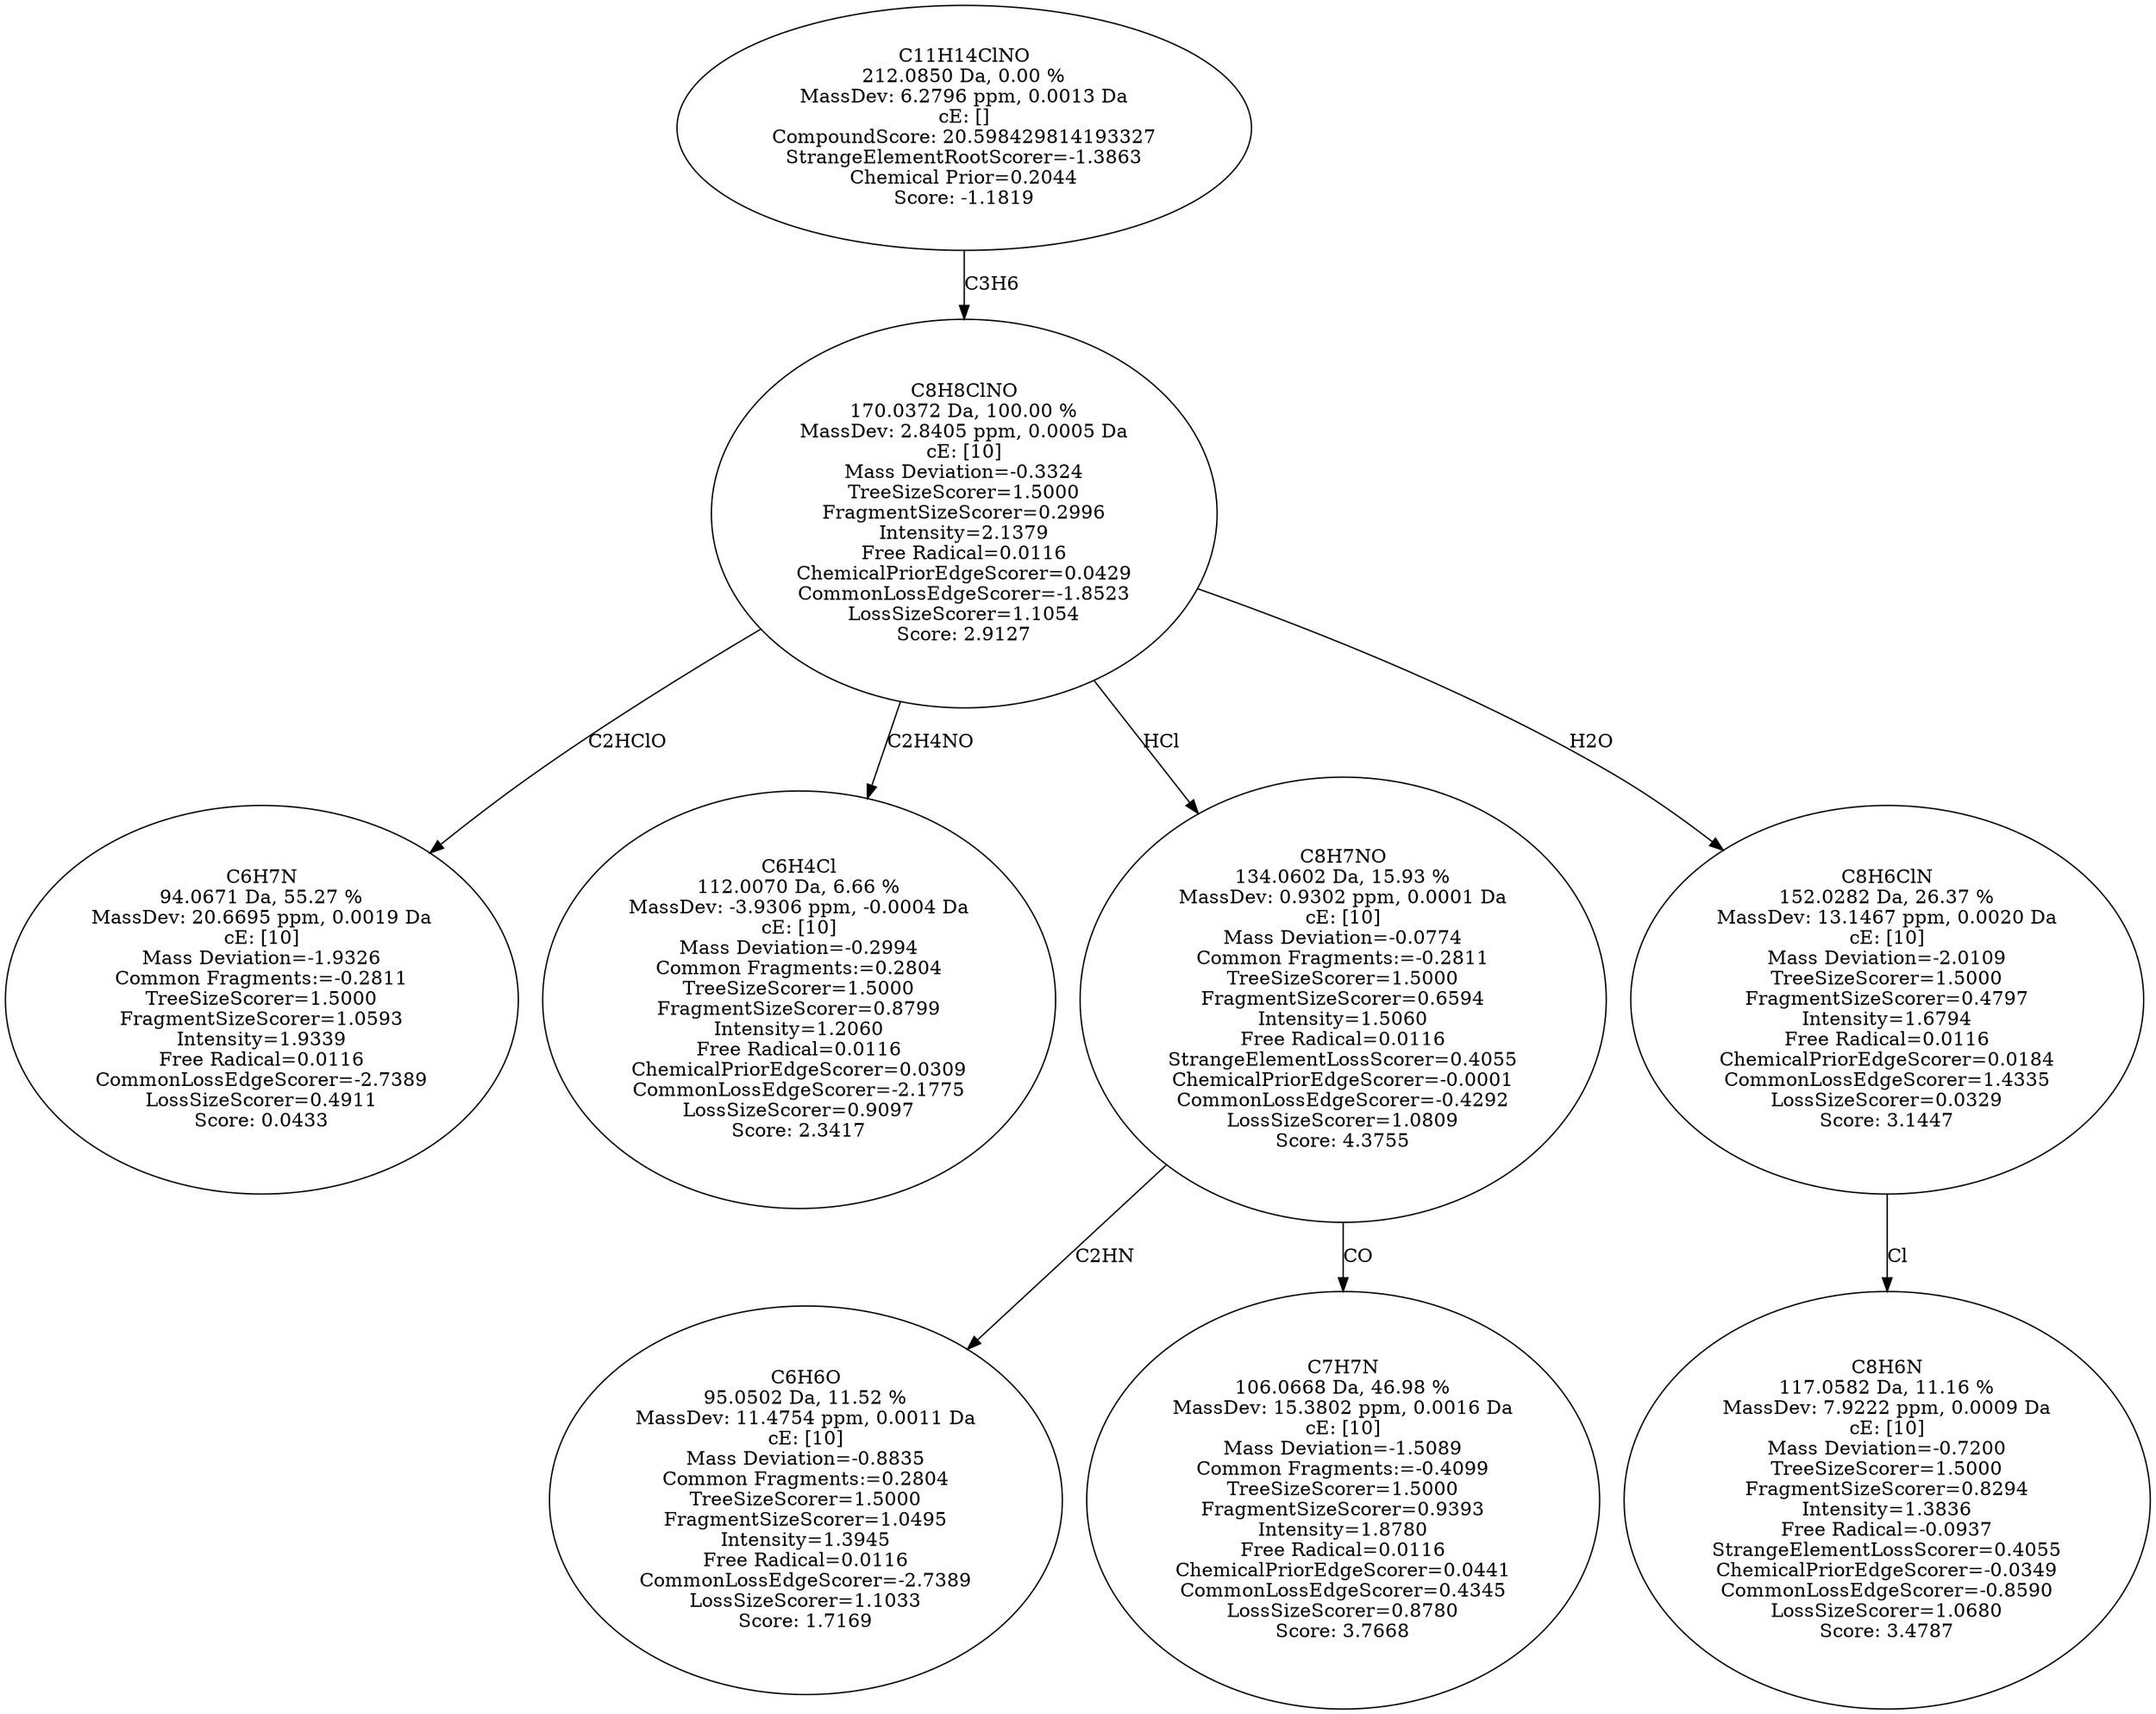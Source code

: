strict digraph {
v1 [label="C6H7N\n94.0671 Da, 55.27 %\nMassDev: 20.6695 ppm, 0.0019 Da\ncE: [10]\nMass Deviation=-1.9326\nCommon Fragments:=-0.2811\nTreeSizeScorer=1.5000\nFragmentSizeScorer=1.0593\nIntensity=1.9339\nFree Radical=0.0116\nCommonLossEdgeScorer=-2.7389\nLossSizeScorer=0.4911\nScore: 0.0433"];
v2 [label="C6H4Cl\n112.0070 Da, 6.66 %\nMassDev: -3.9306 ppm, -0.0004 Da\ncE: [10]\nMass Deviation=-0.2994\nCommon Fragments:=0.2804\nTreeSizeScorer=1.5000\nFragmentSizeScorer=0.8799\nIntensity=1.2060\nFree Radical=0.0116\nChemicalPriorEdgeScorer=0.0309\nCommonLossEdgeScorer=-2.1775\nLossSizeScorer=0.9097\nScore: 2.3417"];
v3 [label="C6H6O\n95.0502 Da, 11.52 %\nMassDev: 11.4754 ppm, 0.0011 Da\ncE: [10]\nMass Deviation=-0.8835\nCommon Fragments:=0.2804\nTreeSizeScorer=1.5000\nFragmentSizeScorer=1.0495\nIntensity=1.3945\nFree Radical=0.0116\nCommonLossEdgeScorer=-2.7389\nLossSizeScorer=1.1033\nScore: 1.7169"];
v4 [label="C7H7N\n106.0668 Da, 46.98 %\nMassDev: 15.3802 ppm, 0.0016 Da\ncE: [10]\nMass Deviation=-1.5089\nCommon Fragments:=-0.4099\nTreeSizeScorer=1.5000\nFragmentSizeScorer=0.9393\nIntensity=1.8780\nFree Radical=0.0116\nChemicalPriorEdgeScorer=0.0441\nCommonLossEdgeScorer=0.4345\nLossSizeScorer=0.8780\nScore: 3.7668"];
v5 [label="C8H7NO\n134.0602 Da, 15.93 %\nMassDev: 0.9302 ppm, 0.0001 Da\ncE: [10]\nMass Deviation=-0.0774\nCommon Fragments:=-0.2811\nTreeSizeScorer=1.5000\nFragmentSizeScorer=0.6594\nIntensity=1.5060\nFree Radical=0.0116\nStrangeElementLossScorer=0.4055\nChemicalPriorEdgeScorer=-0.0001\nCommonLossEdgeScorer=-0.4292\nLossSizeScorer=1.0809\nScore: 4.3755"];
v6 [label="C8H6N\n117.0582 Da, 11.16 %\nMassDev: 7.9222 ppm, 0.0009 Da\ncE: [10]\nMass Deviation=-0.7200\nTreeSizeScorer=1.5000\nFragmentSizeScorer=0.8294\nIntensity=1.3836\nFree Radical=-0.0937\nStrangeElementLossScorer=0.4055\nChemicalPriorEdgeScorer=-0.0349\nCommonLossEdgeScorer=-0.8590\nLossSizeScorer=1.0680\nScore: 3.4787"];
v7 [label="C8H6ClN\n152.0282 Da, 26.37 %\nMassDev: 13.1467 ppm, 0.0020 Da\ncE: [10]\nMass Deviation=-2.0109\nTreeSizeScorer=1.5000\nFragmentSizeScorer=0.4797\nIntensity=1.6794\nFree Radical=0.0116\nChemicalPriorEdgeScorer=0.0184\nCommonLossEdgeScorer=1.4335\nLossSizeScorer=0.0329\nScore: 3.1447"];
v8 [label="C8H8ClNO\n170.0372 Da, 100.00 %\nMassDev: 2.8405 ppm, 0.0005 Da\ncE: [10]\nMass Deviation=-0.3324\nTreeSizeScorer=1.5000\nFragmentSizeScorer=0.2996\nIntensity=2.1379\nFree Radical=0.0116\nChemicalPriorEdgeScorer=0.0429\nCommonLossEdgeScorer=-1.8523\nLossSizeScorer=1.1054\nScore: 2.9127"];
v9 [label="C11H14ClNO\n212.0850 Da, 0.00 %\nMassDev: 6.2796 ppm, 0.0013 Da\ncE: []\nCompoundScore: 20.598429814193327\nStrangeElementRootScorer=-1.3863\nChemical Prior=0.2044\nScore: -1.1819"];
v8 -> v1 [label="C2HClO"];
v8 -> v2 [label="C2H4NO"];
v5 -> v3 [label="C2HN"];
v5 -> v4 [label="CO"];
v8 -> v5 [label="HCl"];
v7 -> v6 [label="Cl"];
v8 -> v7 [label="H2O"];
v9 -> v8 [label="C3H6"];
}